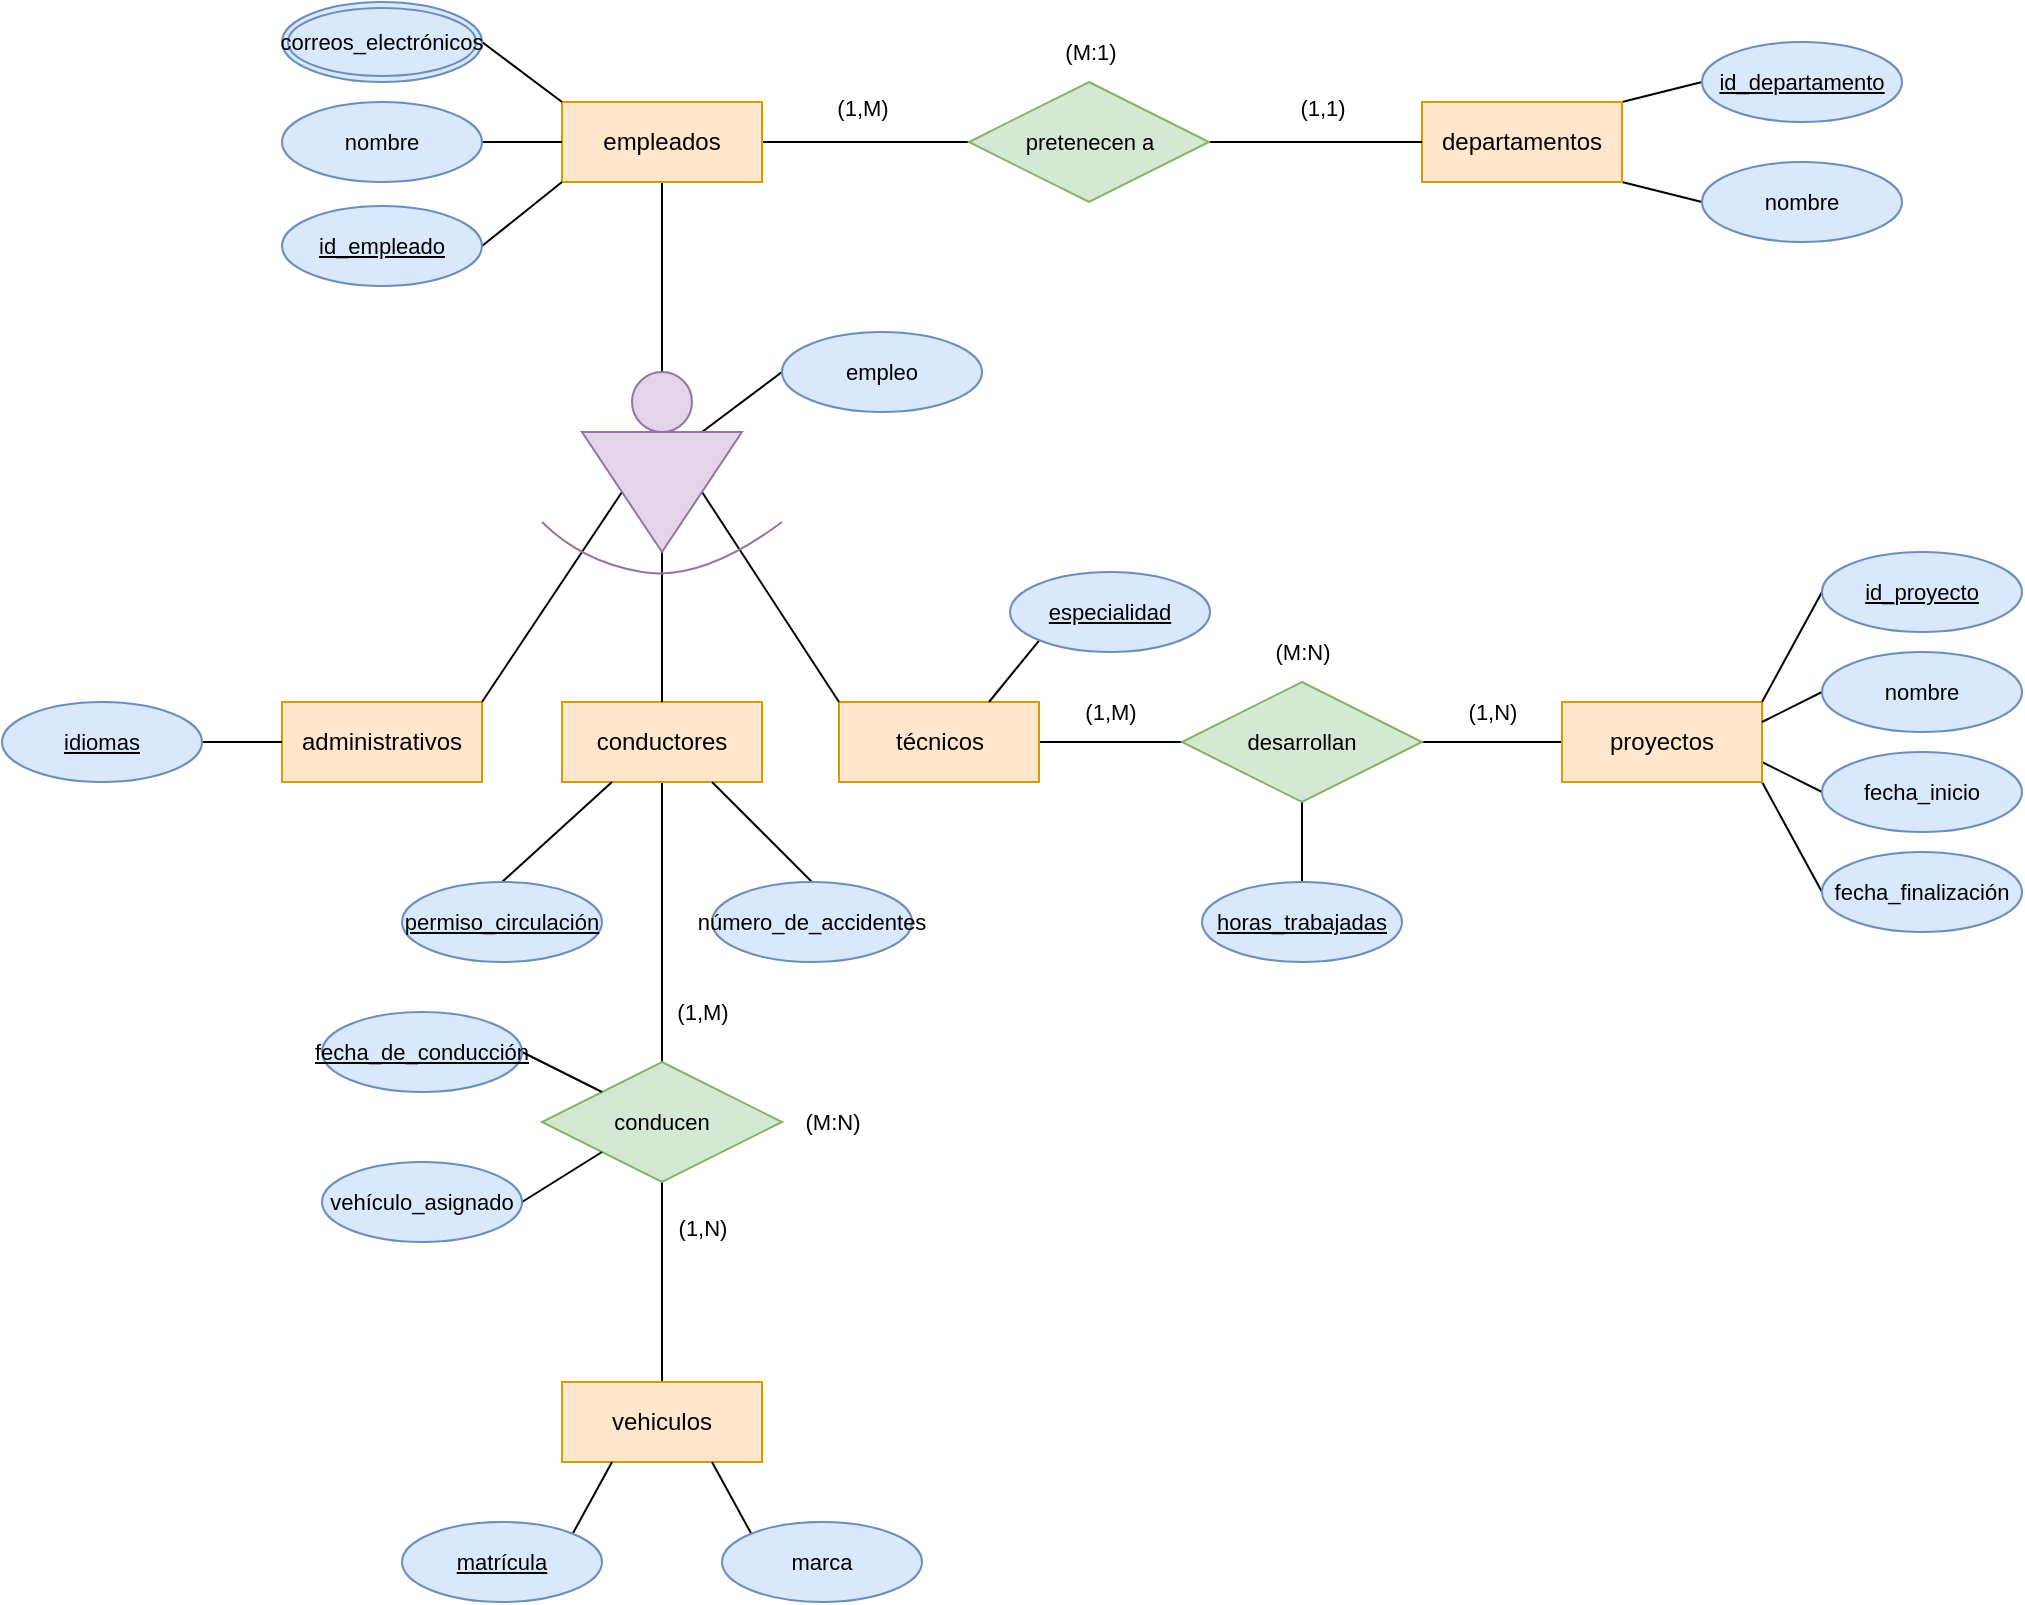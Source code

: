 <mxfile version="22.1.3" type="github">
  <diagram name="Página-1" id="GC3bQp9kBZes_taBvnxz">
    <mxGraphModel dx="2069" dy="831" grid="1" gridSize="10" guides="1" tooltips="1" connect="1" arrows="1" fold="1" page="1" pageScale="1" pageWidth="827" pageHeight="1169" math="0" shadow="0">
      <root>
        <mxCell id="0" />
        <mxCell id="1" parent="0" />
        <mxCell id="PX5-3yKAfKvkiZLicapt-14" style="edgeStyle=none;shape=connector;curved=1;rounded=1;orthogonalLoop=1;jettySize=auto;html=1;exitX=0.5;exitY=1;exitDx=0;exitDy=0;entryX=0.5;entryY=0;entryDx=0;entryDy=0;labelBackgroundColor=default;strokeColor=default;align=center;verticalAlign=middle;fontFamily=Helvetica;fontSize=11;fontColor=default;endArrow=none;endFill=0;" edge="1" parent="1" source="PX5-3yKAfKvkiZLicapt-1" target="PX5-3yKAfKvkiZLicapt-7">
          <mxGeometry relative="1" as="geometry" />
        </mxCell>
        <mxCell id="PX5-3yKAfKvkiZLicapt-19" style="edgeStyle=none;shape=connector;curved=1;rounded=1;orthogonalLoop=1;jettySize=auto;html=1;exitX=1;exitY=0.5;exitDx=0;exitDy=0;entryX=0;entryY=0.5;entryDx=0;entryDy=0;labelBackgroundColor=default;strokeColor=default;align=center;verticalAlign=middle;fontFamily=Helvetica;fontSize=11;fontColor=default;endArrow=none;endFill=0;" edge="1" parent="1" source="PX5-3yKAfKvkiZLicapt-1" target="PX5-3yKAfKvkiZLicapt-18">
          <mxGeometry relative="1" as="geometry" />
        </mxCell>
        <mxCell id="PX5-3yKAfKvkiZLicapt-1" value="empleados" style="whiteSpace=wrap;html=1;align=center;fillColor=#ffe6cc;strokeColor=#d79b00;" vertex="1" parent="1">
          <mxGeometry x="90" y="390" width="100" height="40" as="geometry" />
        </mxCell>
        <mxCell id="PX5-3yKAfKvkiZLicapt-25" style="edgeStyle=none;shape=connector;curved=1;rounded=1;orthogonalLoop=1;jettySize=auto;html=1;exitX=1;exitY=0;exitDx=0;exitDy=0;entryX=0;entryY=0.5;entryDx=0;entryDy=0;labelBackgroundColor=default;strokeColor=default;align=center;verticalAlign=middle;fontFamily=Helvetica;fontSize=11;fontColor=default;endArrow=none;endFill=0;" edge="1" parent="1" source="PX5-3yKAfKvkiZLicapt-2" target="PX5-3yKAfKvkiZLicapt-21">
          <mxGeometry relative="1" as="geometry" />
        </mxCell>
        <mxCell id="PX5-3yKAfKvkiZLicapt-26" style="edgeStyle=none;shape=connector;curved=1;rounded=1;orthogonalLoop=1;jettySize=auto;html=1;exitX=1;exitY=1;exitDx=0;exitDy=0;entryX=0;entryY=0.5;entryDx=0;entryDy=0;labelBackgroundColor=default;strokeColor=default;align=center;verticalAlign=middle;fontFamily=Helvetica;fontSize=11;fontColor=default;endArrow=none;endFill=0;" edge="1" parent="1" source="PX5-3yKAfKvkiZLicapt-2" target="PX5-3yKAfKvkiZLicapt-22">
          <mxGeometry relative="1" as="geometry" />
        </mxCell>
        <mxCell id="PX5-3yKAfKvkiZLicapt-2" value="departamentos" style="whiteSpace=wrap;html=1;align=center;fillColor=#ffe6cc;strokeColor=#d79b00;" vertex="1" parent="1">
          <mxGeometry x="520" y="390" width="100" height="40" as="geometry" />
        </mxCell>
        <mxCell id="PX5-3yKAfKvkiZLicapt-3" value="administrativos" style="whiteSpace=wrap;html=1;align=center;fillColor=#ffe6cc;strokeColor=#d79b00;" vertex="1" parent="1">
          <mxGeometry x="-50" y="690" width="100" height="40" as="geometry" />
        </mxCell>
        <mxCell id="PX5-3yKAfKvkiZLicapt-54" style="edgeStyle=none;shape=connector;curved=1;rounded=1;orthogonalLoop=1;jettySize=auto;html=1;exitX=1;exitY=0.5;exitDx=0;exitDy=0;entryX=0;entryY=0.5;entryDx=0;entryDy=0;labelBackgroundColor=default;strokeColor=default;align=center;verticalAlign=middle;fontFamily=Helvetica;fontSize=11;fontColor=default;endArrow=none;endFill=0;" edge="1" parent="1" source="PX5-3yKAfKvkiZLicapt-4" target="PX5-3yKAfKvkiZLicapt-53">
          <mxGeometry relative="1" as="geometry" />
        </mxCell>
        <mxCell id="PX5-3yKAfKvkiZLicapt-4" value="técnicos" style="whiteSpace=wrap;html=1;align=center;fillColor=#ffe6cc;strokeColor=#d79b00;" vertex="1" parent="1">
          <mxGeometry x="228.5" y="690" width="100" height="40" as="geometry" />
        </mxCell>
        <mxCell id="PX5-3yKAfKvkiZLicapt-35" style="edgeStyle=none;shape=connector;curved=1;rounded=1;orthogonalLoop=1;jettySize=auto;html=1;exitX=0.5;exitY=1;exitDx=0;exitDy=0;entryX=0.5;entryY=0;entryDx=0;entryDy=0;labelBackgroundColor=default;strokeColor=default;align=center;verticalAlign=middle;fontFamily=Helvetica;fontSize=11;fontColor=default;endArrow=none;endFill=0;" edge="1" parent="1" source="PX5-3yKAfKvkiZLicapt-5" target="PX5-3yKAfKvkiZLicapt-34">
          <mxGeometry relative="1" as="geometry" />
        </mxCell>
        <mxCell id="PX5-3yKAfKvkiZLicapt-5" value="conductores" style="whiteSpace=wrap;html=1;align=center;fillColor=#ffe6cc;strokeColor=#d79b00;" vertex="1" parent="1">
          <mxGeometry x="90" y="690" width="100" height="40" as="geometry" />
        </mxCell>
        <mxCell id="PX5-3yKAfKvkiZLicapt-11" style="edgeStyle=none;shape=connector;curved=1;rounded=1;orthogonalLoop=1;jettySize=auto;html=1;exitX=0.5;exitY=1;exitDx=0;exitDy=0;entryX=1;entryY=0;entryDx=0;entryDy=0;labelBackgroundColor=default;strokeColor=default;align=center;verticalAlign=middle;fontFamily=Helvetica;fontSize=11;fontColor=default;endArrow=none;endFill=0;" edge="1" parent="1" source="PX5-3yKAfKvkiZLicapt-6" target="PX5-3yKAfKvkiZLicapt-3">
          <mxGeometry relative="1" as="geometry" />
        </mxCell>
        <mxCell id="PX5-3yKAfKvkiZLicapt-12" style="edgeStyle=none;shape=connector;curved=1;rounded=1;orthogonalLoop=1;jettySize=auto;html=1;exitX=1;exitY=0.5;exitDx=0;exitDy=0;entryX=0.5;entryY=0;entryDx=0;entryDy=0;labelBackgroundColor=default;strokeColor=default;align=center;verticalAlign=middle;fontFamily=Helvetica;fontSize=11;fontColor=default;endArrow=none;endFill=0;" edge="1" parent="1" source="PX5-3yKAfKvkiZLicapt-6" target="PX5-3yKAfKvkiZLicapt-5">
          <mxGeometry relative="1" as="geometry" />
        </mxCell>
        <mxCell id="PX5-3yKAfKvkiZLicapt-13" style="edgeStyle=none;shape=connector;curved=1;rounded=1;orthogonalLoop=1;jettySize=auto;html=1;exitX=0.5;exitY=0;exitDx=0;exitDy=0;entryX=0;entryY=0;entryDx=0;entryDy=0;labelBackgroundColor=default;strokeColor=default;align=center;verticalAlign=middle;fontFamily=Helvetica;fontSize=11;fontColor=default;endArrow=none;endFill=0;" edge="1" parent="1" source="PX5-3yKAfKvkiZLicapt-6" target="PX5-3yKAfKvkiZLicapt-4">
          <mxGeometry relative="1" as="geometry" />
        </mxCell>
        <mxCell id="PX5-3yKAfKvkiZLicapt-17" style="edgeStyle=none;shape=connector;curved=1;rounded=1;orthogonalLoop=1;jettySize=auto;html=1;exitX=0;exitY=0.25;exitDx=0;exitDy=0;entryX=0;entryY=0.5;entryDx=0;entryDy=0;labelBackgroundColor=default;strokeColor=default;align=center;verticalAlign=middle;fontFamily=Helvetica;fontSize=11;fontColor=default;endArrow=none;endFill=0;" edge="1" parent="1" source="PX5-3yKAfKvkiZLicapt-6" target="PX5-3yKAfKvkiZLicapt-15">
          <mxGeometry relative="1" as="geometry" />
        </mxCell>
        <mxCell id="PX5-3yKAfKvkiZLicapt-6" value="" style="triangle;whiteSpace=wrap;html=1;fillColor=#e1d5e7;strokeColor=#9673a6;rotation=90;" vertex="1" parent="1">
          <mxGeometry x="110" y="545" width="60" height="80" as="geometry" />
        </mxCell>
        <mxCell id="PX5-3yKAfKvkiZLicapt-7" value="" style="ellipse;whiteSpace=wrap;html=1;aspect=fixed;fillColor=#e1d5e7;strokeColor=#9673a6;" vertex="1" parent="1">
          <mxGeometry x="125" y="525" width="30" height="30" as="geometry" />
        </mxCell>
        <mxCell id="PX5-3yKAfKvkiZLicapt-10" value="" style="endArrow=none;html=1;endFill=0;curved=1;fillColor=#e1d5e7;strokeColor=#9673a6;" edge="1" parent="1">
          <mxGeometry width="50" height="50" relative="1" as="geometry">
            <mxPoint x="200" y="600" as="sourcePoint" />
            <mxPoint x="80" y="600" as="targetPoint" />
            <Array as="points">
              <mxPoint x="160" y="630" />
              <mxPoint x="100" y="620" />
            </Array>
          </mxGeometry>
        </mxCell>
        <mxCell id="PX5-3yKAfKvkiZLicapt-15" value="empleo" style="ellipse;whiteSpace=wrap;html=1;align=center;fontFamily=Helvetica;fontSize=11;fillColor=#dae8fc;strokeColor=#6c8ebf;" vertex="1" parent="1">
          <mxGeometry x="200" y="505" width="100" height="40" as="geometry" />
        </mxCell>
        <mxCell id="PX5-3yKAfKvkiZLicapt-20" style="edgeStyle=none;shape=connector;curved=1;rounded=1;orthogonalLoop=1;jettySize=auto;html=1;exitX=1;exitY=0.5;exitDx=0;exitDy=0;entryX=0;entryY=0.5;entryDx=0;entryDy=0;labelBackgroundColor=default;strokeColor=default;align=center;verticalAlign=middle;fontFamily=Helvetica;fontSize=11;fontColor=default;endArrow=none;endFill=0;" edge="1" parent="1" source="PX5-3yKAfKvkiZLicapt-18" target="PX5-3yKAfKvkiZLicapt-2">
          <mxGeometry relative="1" as="geometry" />
        </mxCell>
        <mxCell id="PX5-3yKAfKvkiZLicapt-18" value="pretenecen a" style="shape=rhombus;perimeter=rhombusPerimeter;whiteSpace=wrap;html=1;align=center;fontFamily=Helvetica;fontSize=11;fillColor=#d5e8d4;strokeColor=#82b366;" vertex="1" parent="1">
          <mxGeometry x="293.5" y="380" width="120" height="60" as="geometry" />
        </mxCell>
        <mxCell id="PX5-3yKAfKvkiZLicapt-21" value="id_departamento" style="ellipse;whiteSpace=wrap;html=1;align=center;fontFamily=Helvetica;fontSize=11;fillColor=#dae8fc;strokeColor=#6c8ebf;fontStyle=4" vertex="1" parent="1">
          <mxGeometry x="660" y="360" width="100" height="40" as="geometry" />
        </mxCell>
        <mxCell id="PX5-3yKAfKvkiZLicapt-22" value="nombre" style="ellipse;whiteSpace=wrap;html=1;align=center;fontFamily=Helvetica;fontSize=11;fillColor=#dae8fc;strokeColor=#6c8ebf;" vertex="1" parent="1">
          <mxGeometry x="660" y="420" width="100" height="40" as="geometry" />
        </mxCell>
        <mxCell id="PX5-3yKAfKvkiZLicapt-27" value="(1,1)" style="text;html=1;align=center;verticalAlign=middle;resizable=0;points=[];autosize=1;strokeColor=none;fillColor=none;fontSize=11;fontFamily=Helvetica;fontColor=default;" vertex="1" parent="1">
          <mxGeometry x="445" y="378" width="50" height="30" as="geometry" />
        </mxCell>
        <mxCell id="PX5-3yKAfKvkiZLicapt-28" value="(1,M)" style="text;html=1;align=center;verticalAlign=middle;resizable=0;points=[];autosize=1;strokeColor=none;fillColor=none;fontSize=11;fontFamily=Helvetica;fontColor=default;" vertex="1" parent="1">
          <mxGeometry x="215" y="378" width="50" height="30" as="geometry" />
        </mxCell>
        <mxCell id="PX5-3yKAfKvkiZLicapt-29" value="(M:1)" style="text;html=1;align=center;verticalAlign=middle;resizable=0;points=[];autosize=1;strokeColor=none;fillColor=none;fontSize=11;fontFamily=Helvetica;fontColor=default;rotation=0;" vertex="1" parent="1">
          <mxGeometry x="328.5" y="350" width="50" height="30" as="geometry" />
        </mxCell>
        <mxCell id="PX5-3yKAfKvkiZLicapt-32" style="edgeStyle=none;shape=connector;curved=1;rounded=1;orthogonalLoop=1;jettySize=auto;html=1;exitX=0.5;exitY=0;exitDx=0;exitDy=0;entryX=0.25;entryY=1;entryDx=0;entryDy=0;labelBackgroundColor=default;strokeColor=default;align=center;verticalAlign=middle;fontFamily=Helvetica;fontSize=11;fontColor=default;endArrow=none;endFill=0;" edge="1" parent="1" source="PX5-3yKAfKvkiZLicapt-30" target="PX5-3yKAfKvkiZLicapt-5">
          <mxGeometry relative="1" as="geometry" />
        </mxCell>
        <mxCell id="PX5-3yKAfKvkiZLicapt-30" value="permiso_circulación" style="ellipse;whiteSpace=wrap;html=1;align=center;fontFamily=Helvetica;fontSize=11;fillColor=#dae8fc;strokeColor=#6c8ebf;fontStyle=4" vertex="1" parent="1">
          <mxGeometry x="10" y="780" width="100" height="40" as="geometry" />
        </mxCell>
        <mxCell id="PX5-3yKAfKvkiZLicapt-33" style="edgeStyle=none;shape=connector;curved=1;rounded=1;orthogonalLoop=1;jettySize=auto;html=1;exitX=0.5;exitY=0;exitDx=0;exitDy=0;entryX=0.75;entryY=1;entryDx=0;entryDy=0;labelBackgroundColor=default;strokeColor=default;align=center;verticalAlign=middle;fontFamily=Helvetica;fontSize=11;fontColor=default;endArrow=none;endFill=0;" edge="1" parent="1" source="PX5-3yKAfKvkiZLicapt-31" target="PX5-3yKAfKvkiZLicapt-5">
          <mxGeometry relative="1" as="geometry" />
        </mxCell>
        <mxCell id="PX5-3yKAfKvkiZLicapt-31" value="número_de_accidentes" style="ellipse;whiteSpace=wrap;html=1;align=center;fontFamily=Helvetica;fontSize=11;fillColor=#dae8fc;strokeColor=#6c8ebf;" vertex="1" parent="1">
          <mxGeometry x="165" y="780" width="100" height="40" as="geometry" />
        </mxCell>
        <mxCell id="PX5-3yKAfKvkiZLicapt-37" style="edgeStyle=none;shape=connector;curved=1;rounded=1;orthogonalLoop=1;jettySize=auto;html=1;exitX=0.5;exitY=1;exitDx=0;exitDy=0;entryX=0.5;entryY=0;entryDx=0;entryDy=0;labelBackgroundColor=default;strokeColor=default;align=center;verticalAlign=middle;fontFamily=Helvetica;fontSize=11;fontColor=default;endArrow=none;endFill=0;" edge="1" parent="1" source="PX5-3yKAfKvkiZLicapt-34" target="PX5-3yKAfKvkiZLicapt-36">
          <mxGeometry relative="1" as="geometry" />
        </mxCell>
        <mxCell id="PX5-3yKAfKvkiZLicapt-34" value="conducen" style="shape=rhombus;perimeter=rhombusPerimeter;whiteSpace=wrap;html=1;align=center;fontFamily=Helvetica;fontSize=11;fillColor=#d5e8d4;strokeColor=#82b366;" vertex="1" parent="1">
          <mxGeometry x="80" y="870" width="120" height="60" as="geometry" />
        </mxCell>
        <mxCell id="PX5-3yKAfKvkiZLicapt-36" value="vehiculos" style="whiteSpace=wrap;html=1;align=center;fillColor=#ffe6cc;strokeColor=#d79b00;" vertex="1" parent="1">
          <mxGeometry x="90" y="1030" width="100" height="40" as="geometry" />
        </mxCell>
        <mxCell id="PX5-3yKAfKvkiZLicapt-40" style="edgeStyle=none;shape=connector;curved=1;rounded=1;orthogonalLoop=1;jettySize=auto;html=1;exitX=1;exitY=0;exitDx=0;exitDy=0;entryX=0.25;entryY=1;entryDx=0;entryDy=0;labelBackgroundColor=default;strokeColor=default;align=center;verticalAlign=middle;fontFamily=Helvetica;fontSize=11;fontColor=default;endArrow=none;endFill=0;" edge="1" parent="1" source="PX5-3yKAfKvkiZLicapt-38" target="PX5-3yKAfKvkiZLicapt-36">
          <mxGeometry relative="1" as="geometry" />
        </mxCell>
        <mxCell id="PX5-3yKAfKvkiZLicapt-38" value="matrícula" style="ellipse;whiteSpace=wrap;html=1;align=center;fontFamily=Helvetica;fontSize=11;fillColor=#dae8fc;strokeColor=#6c8ebf;fontStyle=4" vertex="1" parent="1">
          <mxGeometry x="10" y="1100" width="100" height="40" as="geometry" />
        </mxCell>
        <mxCell id="PX5-3yKAfKvkiZLicapt-41" style="edgeStyle=none;shape=connector;curved=1;rounded=1;orthogonalLoop=1;jettySize=auto;html=1;exitX=0;exitY=0;exitDx=0;exitDy=0;entryX=0.75;entryY=1;entryDx=0;entryDy=0;labelBackgroundColor=default;strokeColor=default;align=center;verticalAlign=middle;fontFamily=Helvetica;fontSize=11;fontColor=default;endArrow=none;endFill=0;" edge="1" parent="1" source="PX5-3yKAfKvkiZLicapt-39" target="PX5-3yKAfKvkiZLicapt-36">
          <mxGeometry relative="1" as="geometry" />
        </mxCell>
        <mxCell id="PX5-3yKAfKvkiZLicapt-39" value="marca" style="ellipse;whiteSpace=wrap;html=1;align=center;fontFamily=Helvetica;fontSize=11;fillColor=#dae8fc;strokeColor=#6c8ebf;" vertex="1" parent="1">
          <mxGeometry x="170" y="1100" width="100" height="40" as="geometry" />
        </mxCell>
        <mxCell id="PX5-3yKAfKvkiZLicapt-46" style="edgeStyle=none;shape=connector;curved=1;rounded=1;orthogonalLoop=1;jettySize=auto;html=1;exitX=1;exitY=0.5;exitDx=0;exitDy=0;entryX=0;entryY=0;entryDx=0;entryDy=0;labelBackgroundColor=default;strokeColor=default;align=center;verticalAlign=middle;fontFamily=Helvetica;fontSize=11;fontColor=default;endArrow=none;endFill=0;" edge="1" parent="1" source="PX5-3yKAfKvkiZLicapt-42" target="PX5-3yKAfKvkiZLicapt-34">
          <mxGeometry relative="1" as="geometry" />
        </mxCell>
        <mxCell id="PX5-3yKAfKvkiZLicapt-42" value="fecha_de_conducción" style="ellipse;whiteSpace=wrap;html=1;align=center;fontFamily=Helvetica;fontSize=11;fillColor=#dae8fc;strokeColor=#6c8ebf;fontStyle=4" vertex="1" parent="1">
          <mxGeometry x="-30" y="845" width="100" height="40" as="geometry" />
        </mxCell>
        <mxCell id="PX5-3yKAfKvkiZLicapt-43" style="edgeStyle=none;shape=connector;curved=1;rounded=1;orthogonalLoop=1;jettySize=auto;html=1;exitX=1;exitY=1;exitDx=0;exitDy=0;labelBackgroundColor=default;strokeColor=default;align=center;verticalAlign=middle;fontFamily=Helvetica;fontSize=11;fontColor=default;endArrow=none;endFill=0;" edge="1" parent="1" source="PX5-3yKAfKvkiZLicapt-42" target="PX5-3yKAfKvkiZLicapt-42">
          <mxGeometry relative="1" as="geometry" />
        </mxCell>
        <mxCell id="PX5-3yKAfKvkiZLicapt-47" style="edgeStyle=none;shape=connector;curved=1;rounded=1;orthogonalLoop=1;jettySize=auto;html=1;exitX=1;exitY=0.5;exitDx=0;exitDy=0;entryX=0;entryY=1;entryDx=0;entryDy=0;labelBackgroundColor=default;strokeColor=default;align=center;verticalAlign=middle;fontFamily=Helvetica;fontSize=11;fontColor=default;endArrow=none;endFill=0;" edge="1" parent="1" source="PX5-3yKAfKvkiZLicapt-45" target="PX5-3yKAfKvkiZLicapt-34">
          <mxGeometry relative="1" as="geometry" />
        </mxCell>
        <mxCell id="PX5-3yKAfKvkiZLicapt-45" value="vehículo_asignado" style="ellipse;whiteSpace=wrap;html=1;align=center;fontFamily=Helvetica;fontSize=11;fillColor=#dae8fc;strokeColor=#6c8ebf;" vertex="1" parent="1">
          <mxGeometry x="-30" y="920" width="100" height="40" as="geometry" />
        </mxCell>
        <mxCell id="PX5-3yKAfKvkiZLicapt-48" value="(1,M)" style="text;html=1;align=center;verticalAlign=middle;resizable=0;points=[];autosize=1;strokeColor=none;fillColor=none;fontSize=11;fontFamily=Helvetica;fontColor=default;" vertex="1" parent="1">
          <mxGeometry x="135" y="830" width="50" height="30" as="geometry" />
        </mxCell>
        <mxCell id="PX5-3yKAfKvkiZLicapt-49" value="(1,N)" style="text;html=1;align=center;verticalAlign=middle;resizable=0;points=[];autosize=1;strokeColor=none;fillColor=none;fontSize=11;fontFamily=Helvetica;fontColor=default;" vertex="1" parent="1">
          <mxGeometry x="135" y="938" width="50" height="30" as="geometry" />
        </mxCell>
        <mxCell id="PX5-3yKAfKvkiZLicapt-50" value="(M:N)" style="text;html=1;align=center;verticalAlign=middle;resizable=0;points=[];autosize=1;strokeColor=none;fillColor=none;fontSize=11;fontFamily=Helvetica;fontColor=default;" vertex="1" parent="1">
          <mxGeometry x="200" y="885" width="50" height="30" as="geometry" />
        </mxCell>
        <mxCell id="PX5-3yKAfKvkiZLicapt-52" style="edgeStyle=none;shape=connector;curved=1;rounded=1;orthogonalLoop=1;jettySize=auto;html=1;exitX=1;exitY=0.5;exitDx=0;exitDy=0;entryX=0;entryY=0.5;entryDx=0;entryDy=0;labelBackgroundColor=default;strokeColor=default;align=center;verticalAlign=middle;fontFamily=Helvetica;fontSize=11;fontColor=default;endArrow=none;endFill=0;" edge="1" parent="1" source="PX5-3yKAfKvkiZLicapt-51" target="PX5-3yKAfKvkiZLicapt-3">
          <mxGeometry relative="1" as="geometry" />
        </mxCell>
        <mxCell id="PX5-3yKAfKvkiZLicapt-51" value="idiomas" style="ellipse;whiteSpace=wrap;html=1;align=center;fontFamily=Helvetica;fontSize=11;fillColor=#dae8fc;strokeColor=#6c8ebf;fontStyle=4" vertex="1" parent="1">
          <mxGeometry x="-190" y="690" width="100" height="40" as="geometry" />
        </mxCell>
        <mxCell id="PX5-3yKAfKvkiZLicapt-56" style="edgeStyle=none;shape=connector;curved=1;rounded=1;orthogonalLoop=1;jettySize=auto;html=1;exitX=1;exitY=0.5;exitDx=0;exitDy=0;entryX=0;entryY=0.5;entryDx=0;entryDy=0;labelBackgroundColor=default;strokeColor=default;align=center;verticalAlign=middle;fontFamily=Helvetica;fontSize=11;fontColor=default;endArrow=none;endFill=0;" edge="1" parent="1" source="PX5-3yKAfKvkiZLicapt-53" target="PX5-3yKAfKvkiZLicapt-55">
          <mxGeometry relative="1" as="geometry" />
        </mxCell>
        <mxCell id="PX5-3yKAfKvkiZLicapt-74" style="edgeStyle=none;shape=connector;curved=1;rounded=1;orthogonalLoop=1;jettySize=auto;html=1;exitX=0.5;exitY=1;exitDx=0;exitDy=0;entryX=0.5;entryY=0;entryDx=0;entryDy=0;labelBackgroundColor=default;strokeColor=default;align=center;verticalAlign=middle;fontFamily=Helvetica;fontSize=11;fontColor=default;endArrow=none;endFill=0;" edge="1" parent="1" source="PX5-3yKAfKvkiZLicapt-53" target="PX5-3yKAfKvkiZLicapt-73">
          <mxGeometry relative="1" as="geometry" />
        </mxCell>
        <mxCell id="PX5-3yKAfKvkiZLicapt-53" value="desarrollan" style="shape=rhombus;perimeter=rhombusPerimeter;whiteSpace=wrap;html=1;align=center;fontFamily=Helvetica;fontSize=11;fillColor=#d5e8d4;strokeColor=#82b366;" vertex="1" parent="1">
          <mxGeometry x="400" y="680" width="120" height="60" as="geometry" />
        </mxCell>
        <mxCell id="PX5-3yKAfKvkiZLicapt-65" style="edgeStyle=none;shape=connector;curved=1;rounded=1;orthogonalLoop=1;jettySize=auto;html=1;exitX=1;exitY=1;exitDx=0;exitDy=0;entryX=0;entryY=0.5;entryDx=0;entryDy=0;labelBackgroundColor=default;strokeColor=default;align=center;verticalAlign=middle;fontFamily=Helvetica;fontSize=11;fontColor=default;endArrow=none;endFill=0;" edge="1" parent="1" source="PX5-3yKAfKvkiZLicapt-55" target="PX5-3yKAfKvkiZLicapt-59">
          <mxGeometry relative="1" as="geometry" />
        </mxCell>
        <mxCell id="PX5-3yKAfKvkiZLicapt-67" style="edgeStyle=none;shape=connector;curved=1;rounded=1;orthogonalLoop=1;jettySize=auto;html=1;exitX=1;exitY=0.75;exitDx=0;exitDy=0;entryX=0;entryY=0.5;entryDx=0;entryDy=0;labelBackgroundColor=default;strokeColor=default;align=center;verticalAlign=middle;fontFamily=Helvetica;fontSize=11;fontColor=default;endArrow=none;endFill=0;" edge="1" parent="1" source="PX5-3yKAfKvkiZLicapt-55" target="PX5-3yKAfKvkiZLicapt-58">
          <mxGeometry relative="1" as="geometry" />
        </mxCell>
        <mxCell id="PX5-3yKAfKvkiZLicapt-55" value="proyectos" style="whiteSpace=wrap;html=1;align=center;fillColor=#ffe6cc;strokeColor=#d79b00;" vertex="1" parent="1">
          <mxGeometry x="590" y="690" width="100" height="40" as="geometry" />
        </mxCell>
        <mxCell id="PX5-3yKAfKvkiZLicapt-68" style="edgeStyle=none;shape=connector;curved=1;rounded=1;orthogonalLoop=1;jettySize=auto;html=1;exitX=0;exitY=0.5;exitDx=0;exitDy=0;entryX=1;entryY=0.25;entryDx=0;entryDy=0;labelBackgroundColor=default;strokeColor=default;align=center;verticalAlign=middle;fontFamily=Helvetica;fontSize=11;fontColor=default;endArrow=none;endFill=0;" edge="1" parent="1" source="PX5-3yKAfKvkiZLicapt-57" target="PX5-3yKAfKvkiZLicapt-55">
          <mxGeometry relative="1" as="geometry" />
        </mxCell>
        <mxCell id="PX5-3yKAfKvkiZLicapt-57" value="nombre" style="ellipse;whiteSpace=wrap;html=1;align=center;fontFamily=Helvetica;fontSize=11;fillColor=#dae8fc;strokeColor=#6c8ebf;fontStyle=0" vertex="1" parent="1">
          <mxGeometry x="720" y="665" width="100" height="40" as="geometry" />
        </mxCell>
        <mxCell id="PX5-3yKAfKvkiZLicapt-58" value="fecha_inicio" style="ellipse;whiteSpace=wrap;html=1;align=center;fontFamily=Helvetica;fontSize=11;fillColor=#dae8fc;strokeColor=#6c8ebf;" vertex="1" parent="1">
          <mxGeometry x="720" y="715" width="100" height="40" as="geometry" />
        </mxCell>
        <mxCell id="PX5-3yKAfKvkiZLicapt-59" value="fecha_finalización" style="ellipse;whiteSpace=wrap;html=1;align=center;fontFamily=Helvetica;fontSize=11;fillColor=#dae8fc;strokeColor=#6c8ebf;" vertex="1" parent="1">
          <mxGeometry x="720" y="765" width="100" height="40" as="geometry" />
        </mxCell>
        <mxCell id="PX5-3yKAfKvkiZLicapt-61" style="edgeStyle=none;shape=connector;curved=1;rounded=1;orthogonalLoop=1;jettySize=auto;html=1;exitX=0;exitY=1;exitDx=0;exitDy=0;entryX=0.75;entryY=0;entryDx=0;entryDy=0;labelBackgroundColor=default;strokeColor=default;align=center;verticalAlign=middle;fontFamily=Helvetica;fontSize=11;fontColor=default;endArrow=none;endFill=0;" edge="1" parent="1" source="PX5-3yKAfKvkiZLicapt-60" target="PX5-3yKAfKvkiZLicapt-4">
          <mxGeometry relative="1" as="geometry" />
        </mxCell>
        <mxCell id="PX5-3yKAfKvkiZLicapt-60" value="especialidad" style="ellipse;whiteSpace=wrap;html=1;align=center;fontFamily=Helvetica;fontSize=11;fillColor=#dae8fc;strokeColor=#6c8ebf;fontStyle=4" vertex="1" parent="1">
          <mxGeometry x="314" y="625" width="100" height="40" as="geometry" />
        </mxCell>
        <mxCell id="PX5-3yKAfKvkiZLicapt-69" style="edgeStyle=none;shape=connector;curved=1;rounded=1;orthogonalLoop=1;jettySize=auto;html=1;exitX=0;exitY=0.5;exitDx=0;exitDy=0;entryX=1;entryY=0;entryDx=0;entryDy=0;labelBackgroundColor=default;strokeColor=default;align=center;verticalAlign=middle;fontFamily=Helvetica;fontSize=11;fontColor=default;endArrow=none;endFill=0;" edge="1" parent="1" source="PX5-3yKAfKvkiZLicapt-66" target="PX5-3yKAfKvkiZLicapt-55">
          <mxGeometry relative="1" as="geometry" />
        </mxCell>
        <mxCell id="PX5-3yKAfKvkiZLicapt-66" value="id_proyecto" style="ellipse;whiteSpace=wrap;html=1;align=center;fontFamily=Helvetica;fontSize=11;fillColor=#dae8fc;strokeColor=#6c8ebf;fontStyle=4" vertex="1" parent="1">
          <mxGeometry x="720" y="615" width="100" height="40" as="geometry" />
        </mxCell>
        <mxCell id="PX5-3yKAfKvkiZLicapt-70" value="(1,M)" style="text;html=1;align=center;verticalAlign=middle;resizable=0;points=[];autosize=1;strokeColor=none;fillColor=none;fontSize=11;fontFamily=Helvetica;fontColor=default;" vertex="1" parent="1">
          <mxGeometry x="339" y="680" width="50" height="30" as="geometry" />
        </mxCell>
        <mxCell id="PX5-3yKAfKvkiZLicapt-71" value="(1,N)" style="text;html=1;align=center;verticalAlign=middle;resizable=0;points=[];autosize=1;strokeColor=none;fillColor=none;fontSize=11;fontFamily=Helvetica;fontColor=default;" vertex="1" parent="1">
          <mxGeometry x="530" y="680" width="50" height="30" as="geometry" />
        </mxCell>
        <mxCell id="PX5-3yKAfKvkiZLicapt-72" value="(M:N)" style="text;html=1;align=center;verticalAlign=middle;resizable=0;points=[];autosize=1;strokeColor=none;fillColor=none;fontSize=11;fontFamily=Helvetica;fontColor=default;" vertex="1" parent="1">
          <mxGeometry x="435" y="650" width="50" height="30" as="geometry" />
        </mxCell>
        <mxCell id="PX5-3yKAfKvkiZLicapt-73" value="horas_trabajadas" style="ellipse;whiteSpace=wrap;html=1;align=center;fontFamily=Helvetica;fontSize=11;fillColor=#dae8fc;strokeColor=#6c8ebf;fontStyle=4" vertex="1" parent="1">
          <mxGeometry x="410" y="780" width="100" height="40" as="geometry" />
        </mxCell>
        <mxCell id="PX5-3yKAfKvkiZLicapt-80" style="edgeStyle=none;shape=connector;curved=1;rounded=1;orthogonalLoop=1;jettySize=auto;html=1;exitX=1;exitY=0.5;exitDx=0;exitDy=0;entryX=0;entryY=1;entryDx=0;entryDy=0;labelBackgroundColor=default;strokeColor=default;align=center;verticalAlign=middle;fontFamily=Helvetica;fontSize=11;fontColor=default;endArrow=none;endFill=0;" edge="1" parent="1" source="PX5-3yKAfKvkiZLicapt-75" target="PX5-3yKAfKvkiZLicapt-1">
          <mxGeometry relative="1" as="geometry" />
        </mxCell>
        <mxCell id="PX5-3yKAfKvkiZLicapt-75" value="id_empleado" style="ellipse;whiteSpace=wrap;html=1;align=center;fontFamily=Helvetica;fontSize=11;fillColor=#dae8fc;strokeColor=#6c8ebf;fontStyle=4" vertex="1" parent="1">
          <mxGeometry x="-50" y="442" width="100" height="40" as="geometry" />
        </mxCell>
        <mxCell id="PX5-3yKAfKvkiZLicapt-79" style="edgeStyle=none;shape=connector;curved=1;rounded=1;orthogonalLoop=1;jettySize=auto;html=1;exitX=1;exitY=0.5;exitDx=0;exitDy=0;entryX=0;entryY=0.5;entryDx=0;entryDy=0;labelBackgroundColor=default;strokeColor=default;align=center;verticalAlign=middle;fontFamily=Helvetica;fontSize=11;fontColor=default;endArrow=none;endFill=0;" edge="1" parent="1" source="PX5-3yKAfKvkiZLicapt-76" target="PX5-3yKAfKvkiZLicapt-1">
          <mxGeometry relative="1" as="geometry" />
        </mxCell>
        <mxCell id="PX5-3yKAfKvkiZLicapt-76" value="nombre" style="ellipse;whiteSpace=wrap;html=1;align=center;fontFamily=Helvetica;fontSize=11;fillColor=#dae8fc;strokeColor=#6c8ebf;" vertex="1" parent="1">
          <mxGeometry x="-50" y="390" width="100" height="40" as="geometry" />
        </mxCell>
        <mxCell id="PX5-3yKAfKvkiZLicapt-78" style="edgeStyle=none;shape=connector;curved=1;rounded=1;orthogonalLoop=1;jettySize=auto;html=1;exitX=1;exitY=0.5;exitDx=0;exitDy=0;entryX=0;entryY=0;entryDx=0;entryDy=0;labelBackgroundColor=default;strokeColor=default;align=center;verticalAlign=middle;fontFamily=Helvetica;fontSize=11;fontColor=default;endArrow=none;endFill=0;" edge="1" parent="1" source="PX5-3yKAfKvkiZLicapt-77" target="PX5-3yKAfKvkiZLicapt-1">
          <mxGeometry relative="1" as="geometry" />
        </mxCell>
        <mxCell id="PX5-3yKAfKvkiZLicapt-77" value="correos_electrónicos" style="ellipse;shape=doubleEllipse;margin=3;whiteSpace=wrap;html=1;align=center;fontFamily=Helvetica;fontSize=11;fillColor=#dae8fc;strokeColor=#6c8ebf;" vertex="1" parent="1">
          <mxGeometry x="-50" y="340" width="100" height="40" as="geometry" />
        </mxCell>
      </root>
    </mxGraphModel>
  </diagram>
</mxfile>
